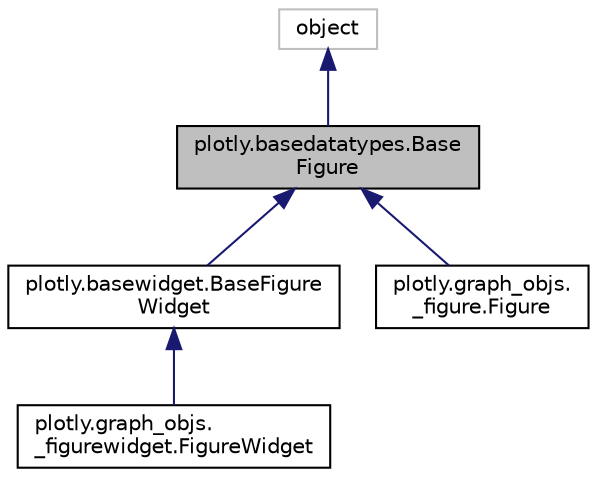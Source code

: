 digraph "plotly.basedatatypes.BaseFigure"
{
 // LATEX_PDF_SIZE
  edge [fontname="Helvetica",fontsize="10",labelfontname="Helvetica",labelfontsize="10"];
  node [fontname="Helvetica",fontsize="10",shape=record];
  Node1 [label="plotly.basedatatypes.Base\lFigure",height=0.2,width=0.4,color="black", fillcolor="grey75", style="filled", fontcolor="black",tooltip=" "];
  Node2 -> Node1 [dir="back",color="midnightblue",fontsize="10",style="solid",fontname="Helvetica"];
  Node2 [label="object",height=0.2,width=0.4,color="grey75", fillcolor="white", style="filled",tooltip=" "];
  Node1 -> Node3 [dir="back",color="midnightblue",fontsize="10",style="solid",fontname="Helvetica"];
  Node3 [label="plotly.basewidget.BaseFigure\lWidget",height=0.2,width=0.4,color="black", fillcolor="white", style="filled",URL="$classplotly_1_1basewidget_1_1_base_figure_widget.html",tooltip=" "];
  Node3 -> Node4 [dir="back",color="midnightblue",fontsize="10",style="solid",fontname="Helvetica"];
  Node4 [label="plotly.graph_objs.\l_figurewidget.FigureWidget",height=0.2,width=0.4,color="black", fillcolor="white", style="filled",URL="$classplotly_1_1graph__objs_1_1__figurewidget_1_1_figure_widget.html",tooltip=" "];
  Node1 -> Node5 [dir="back",color="midnightblue",fontsize="10",style="solid",fontname="Helvetica"];
  Node5 [label="plotly.graph_objs.\l_figure.Figure",height=0.2,width=0.4,color="black", fillcolor="white", style="filled",URL="$classplotly_1_1graph__objs_1_1__figure_1_1_figure.html",tooltip=" "];
}
